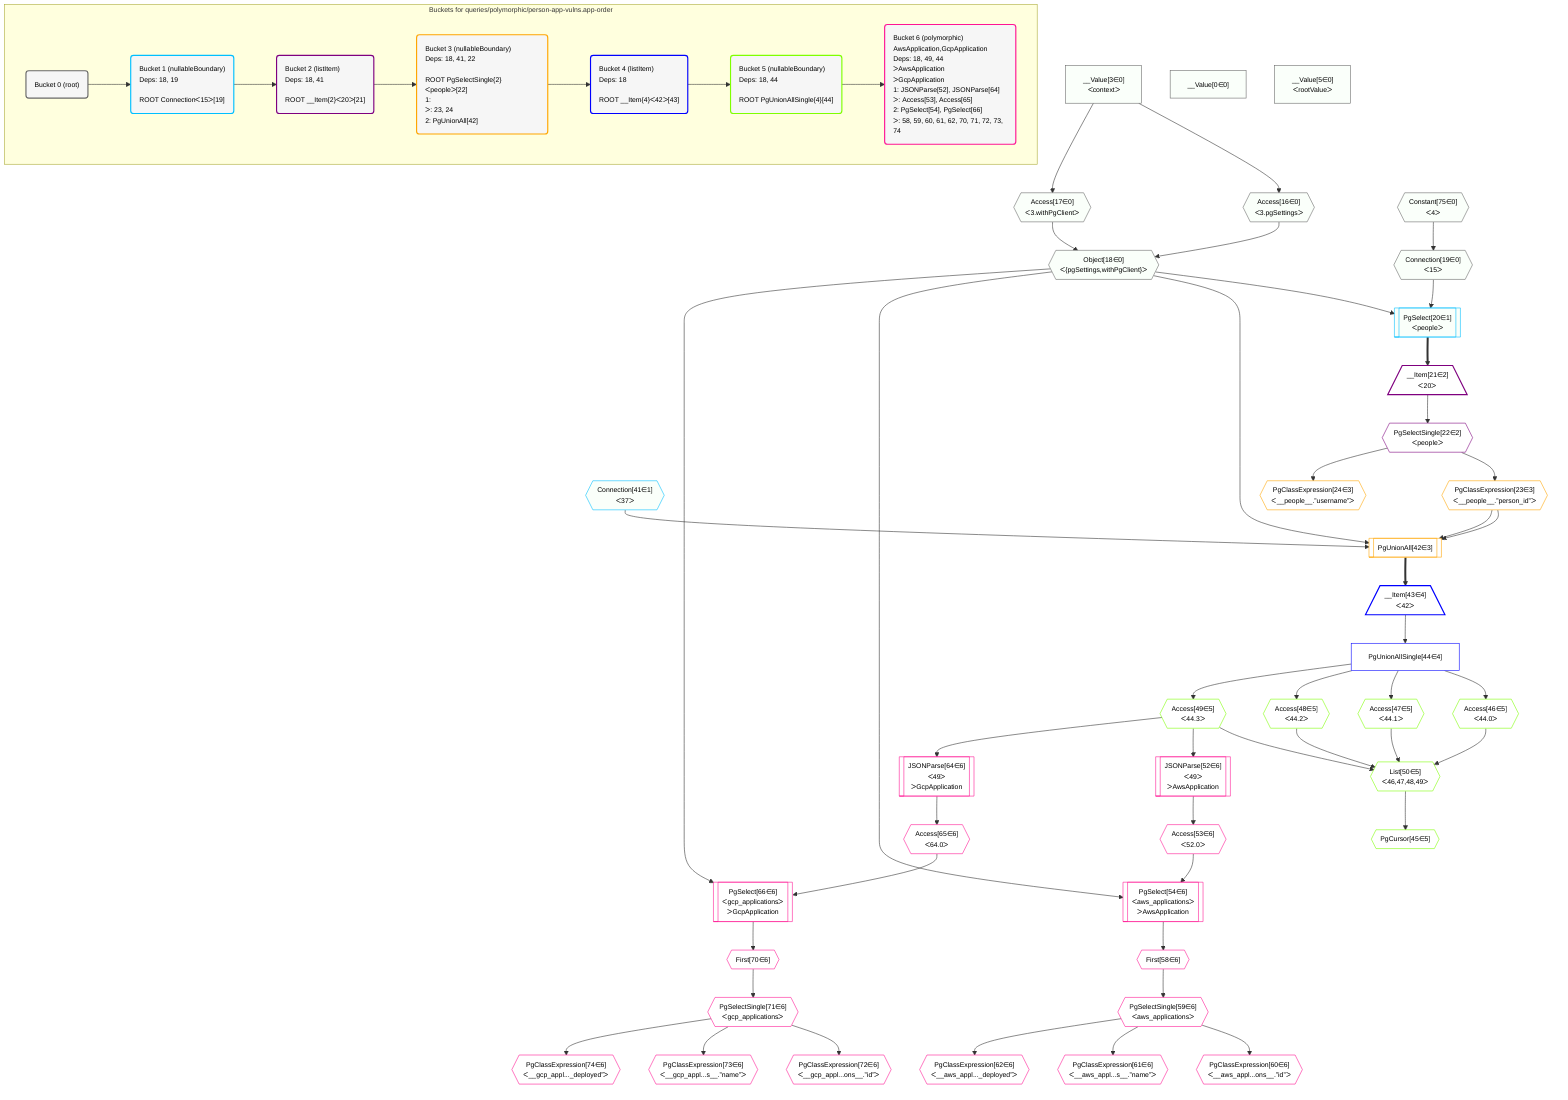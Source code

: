 %%{init: {'themeVariables': { 'fontSize': '12px'}}}%%
graph TD
    classDef path fill:#eee,stroke:#000,color:#000
    classDef plan fill:#fff,stroke-width:1px,color:#000
    classDef itemplan fill:#fff,stroke-width:2px,color:#000
    classDef unbatchedplan fill:#dff,stroke-width:1px,color:#000
    classDef sideeffectplan fill:#fcc,stroke-width:2px,color:#000
    classDef bucket fill:#f6f6f6,color:#000,stroke-width:2px,text-align:left


    %% plan dependencies
    Object18{{"Object[18∈0]<br />ᐸ{pgSettings,withPgClient}ᐳ"}}:::plan
    Access16{{"Access[16∈0]<br />ᐸ3.pgSettingsᐳ"}}:::plan
    Access17{{"Access[17∈0]<br />ᐸ3.withPgClientᐳ"}}:::plan
    Access16 & Access17 --> Object18
    __Value3["__Value[3∈0]<br />ᐸcontextᐳ"]:::plan
    __Value3 --> Access16
    __Value3 --> Access17
    Connection19{{"Connection[19∈0]<br />ᐸ15ᐳ"}}:::plan
    Constant75{{"Constant[75∈0]<br />ᐸ4ᐳ"}}:::plan
    Constant75 --> Connection19
    __Value0["__Value[0∈0]"]:::plan
    __Value5["__Value[5∈0]<br />ᐸrootValueᐳ"]:::plan
    PgSelect20[["PgSelect[20∈1]<br />ᐸpeopleᐳ"]]:::plan
    Object18 & Connection19 --> PgSelect20
    Connection41{{"Connection[41∈1]<br />ᐸ37ᐳ"}}:::plan
    __Item21[/"__Item[21∈2]<br />ᐸ20ᐳ"\]:::itemplan
    PgSelect20 ==> __Item21
    PgSelectSingle22{{"PgSelectSingle[22∈2]<br />ᐸpeopleᐳ"}}:::plan
    __Item21 --> PgSelectSingle22
    PgUnionAll42[["PgUnionAll[42∈3]"]]:::plan
    PgClassExpression23{{"PgClassExpression[23∈3]<br />ᐸ__people__.”person_id”ᐳ"}}:::plan
    Object18 & PgClassExpression23 & PgClassExpression23 & Connection41 --> PgUnionAll42
    PgSelectSingle22 --> PgClassExpression23
    PgClassExpression24{{"PgClassExpression[24∈3]<br />ᐸ__people__.”username”ᐳ"}}:::plan
    PgSelectSingle22 --> PgClassExpression24
    __Item43[/"__Item[43∈4]<br />ᐸ42ᐳ"\]:::itemplan
    PgUnionAll42 ==> __Item43
    PgUnionAllSingle44["PgUnionAllSingle[44∈4]"]:::plan
    __Item43 --> PgUnionAllSingle44
    List50{{"List[50∈5]<br />ᐸ46,47,48,49ᐳ"}}:::plan
    Access46{{"Access[46∈5]<br />ᐸ44.0ᐳ"}}:::plan
    Access47{{"Access[47∈5]<br />ᐸ44.1ᐳ"}}:::plan
    Access48{{"Access[48∈5]<br />ᐸ44.2ᐳ"}}:::plan
    Access49{{"Access[49∈5]<br />ᐸ44.3ᐳ"}}:::plan
    Access46 & Access47 & Access48 & Access49 --> List50
    PgCursor45{{"PgCursor[45∈5]"}}:::plan
    List50 --> PgCursor45
    PgUnionAllSingle44 --> Access46
    PgUnionAllSingle44 --> Access47
    PgUnionAllSingle44 --> Access48
    PgUnionAllSingle44 --> Access49
    PgSelect54[["PgSelect[54∈6]<br />ᐸaws_applicationsᐳ<br />ᐳAwsApplication"]]:::plan
    Access53{{"Access[53∈6]<br />ᐸ52.0ᐳ"}}:::plan
    Object18 & Access53 --> PgSelect54
    PgSelect66[["PgSelect[66∈6]<br />ᐸgcp_applicationsᐳ<br />ᐳGcpApplication"]]:::plan
    Access65{{"Access[65∈6]<br />ᐸ64.0ᐳ"}}:::plan
    Object18 & Access65 --> PgSelect66
    JSONParse52[["JSONParse[52∈6]<br />ᐸ49ᐳ<br />ᐳAwsApplication"]]:::plan
    Access49 --> JSONParse52
    JSONParse52 --> Access53
    First58{{"First[58∈6]"}}:::plan
    PgSelect54 --> First58
    PgSelectSingle59{{"PgSelectSingle[59∈6]<br />ᐸaws_applicationsᐳ"}}:::plan
    First58 --> PgSelectSingle59
    PgClassExpression60{{"PgClassExpression[60∈6]<br />ᐸ__aws_appl...ons__.”id”ᐳ"}}:::plan
    PgSelectSingle59 --> PgClassExpression60
    PgClassExpression61{{"PgClassExpression[61∈6]<br />ᐸ__aws_appl...s__.”name”ᐳ"}}:::plan
    PgSelectSingle59 --> PgClassExpression61
    PgClassExpression62{{"PgClassExpression[62∈6]<br />ᐸ__aws_appl..._deployed”ᐳ"}}:::plan
    PgSelectSingle59 --> PgClassExpression62
    JSONParse64[["JSONParse[64∈6]<br />ᐸ49ᐳ<br />ᐳGcpApplication"]]:::plan
    Access49 --> JSONParse64
    JSONParse64 --> Access65
    First70{{"First[70∈6]"}}:::plan
    PgSelect66 --> First70
    PgSelectSingle71{{"PgSelectSingle[71∈6]<br />ᐸgcp_applicationsᐳ"}}:::plan
    First70 --> PgSelectSingle71
    PgClassExpression72{{"PgClassExpression[72∈6]<br />ᐸ__gcp_appl...ons__.”id”ᐳ"}}:::plan
    PgSelectSingle71 --> PgClassExpression72
    PgClassExpression73{{"PgClassExpression[73∈6]<br />ᐸ__gcp_appl...s__.”name”ᐳ"}}:::plan
    PgSelectSingle71 --> PgClassExpression73
    PgClassExpression74{{"PgClassExpression[74∈6]<br />ᐸ__gcp_appl..._deployed”ᐳ"}}:::plan
    PgSelectSingle71 --> PgClassExpression74

    %% define steps

    subgraph "Buckets for queries/polymorphic/person-app-vulns.app-order"
    Bucket0("Bucket 0 (root)"):::bucket
    classDef bucket0 stroke:#696969
    class Bucket0,__Value0,__Value3,__Value5,Access16,Access17,Object18,Connection19,Constant75 bucket0
    Bucket1("Bucket 1 (nullableBoundary)<br />Deps: 18, 19<br /><br />ROOT Connectionᐸ15ᐳ[19]"):::bucket
    classDef bucket1 stroke:#00bfff
    class Bucket1,PgSelect20,Connection41 bucket1
    Bucket2("Bucket 2 (listItem)<br />Deps: 18, 41<br /><br />ROOT __Item{2}ᐸ20ᐳ[21]"):::bucket
    classDef bucket2 stroke:#7f007f
    class Bucket2,__Item21,PgSelectSingle22 bucket2
    Bucket3("Bucket 3 (nullableBoundary)<br />Deps: 18, 41, 22<br /><br />ROOT PgSelectSingle{2}ᐸpeopleᐳ[22]<br />1: <br />ᐳ: 23, 24<br />2: PgUnionAll[42]"):::bucket
    classDef bucket3 stroke:#ffa500
    class Bucket3,PgClassExpression23,PgClassExpression24,PgUnionAll42 bucket3
    Bucket4("Bucket 4 (listItem)<br />Deps: 18<br /><br />ROOT __Item{4}ᐸ42ᐳ[43]"):::bucket
    classDef bucket4 stroke:#0000ff
    class Bucket4,__Item43,PgUnionAllSingle44 bucket4
    Bucket5("Bucket 5 (nullableBoundary)<br />Deps: 18, 44<br /><br />ROOT PgUnionAllSingle{4}[44]"):::bucket
    classDef bucket5 stroke:#7fff00
    class Bucket5,PgCursor45,Access46,Access47,Access48,Access49,List50 bucket5
    Bucket6("Bucket 6 (polymorphic)<br />AwsApplication,GcpApplication<br />Deps: 18, 49, 44<br />ᐳAwsApplication<br />ᐳGcpApplication<br />1: JSONParse[52], JSONParse[64]<br />ᐳ: Access[53], Access[65]<br />2: PgSelect[54], PgSelect[66]<br />ᐳ: 58, 59, 60, 61, 62, 70, 71, 72, 73, 74"):::bucket
    classDef bucket6 stroke:#ff1493
    class Bucket6,JSONParse52,Access53,PgSelect54,First58,PgSelectSingle59,PgClassExpression60,PgClassExpression61,PgClassExpression62,JSONParse64,Access65,PgSelect66,First70,PgSelectSingle71,PgClassExpression72,PgClassExpression73,PgClassExpression74 bucket6
    Bucket0 --> Bucket1
    Bucket1 --> Bucket2
    Bucket2 --> Bucket3
    Bucket3 --> Bucket4
    Bucket4 --> Bucket5
    Bucket5 --> Bucket6
    classDef unary fill:#fafffa,borderWidth:8px
    class Object18,Access16,Access17,Connection19,__Value0,__Value3,__Value5,Constant75,PgSelect20,Connection41 unary
    end